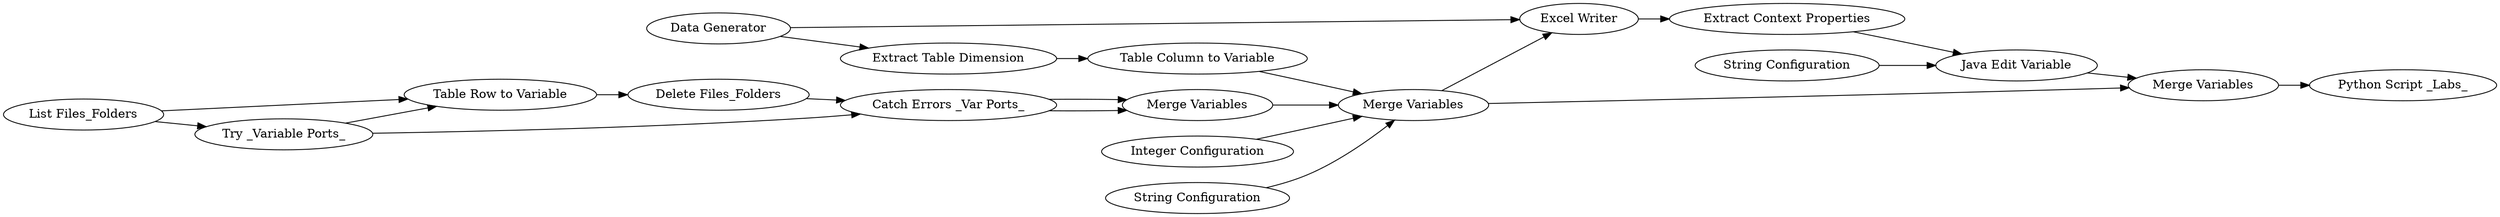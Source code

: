 digraph {
	3 [label="Data Generator"]
	19 [label="Extract Context Properties"]
	21 [label="Java Edit Variable"]
	34 [label="List Files_Folders"]
	35 [label="Delete Files_Folders"]
	36 [label="Excel Writer"]
	37 [label="Table Row to Variable"]
	38 [label="Try _Variable Ports_"]
	39 [label="Catch Errors _Var Ports_"]
	40 [label="Merge Variables"]
	42 [label="String Configuration"]
	43 [label="Merge Variables"]
	45 [label="Python Script _Labs_"]
	46 [label="Extract Table Dimension"]
	47 [label="Integer Configuration"]
	48 [label="Table Column to Variable"]
	49 [label="String Configuration"]
	50 [label="Merge Variables"]
	3 -> 36
	3 -> 46
	19 -> 21
	21 -> 43
	34 -> 38
	34 -> 37
	35 -> 39
	36 -> 19
	37 -> 35
	38 -> 39
	38 -> 37
	39 -> 40
	39 -> 40
	40 -> 50
	42 -> 21
	43 -> 45
	46 -> 48
	47 -> 50
	48 -> 50
	49 -> 50
	50 -> 36
	50 -> 43
	rankdir=LR
}
